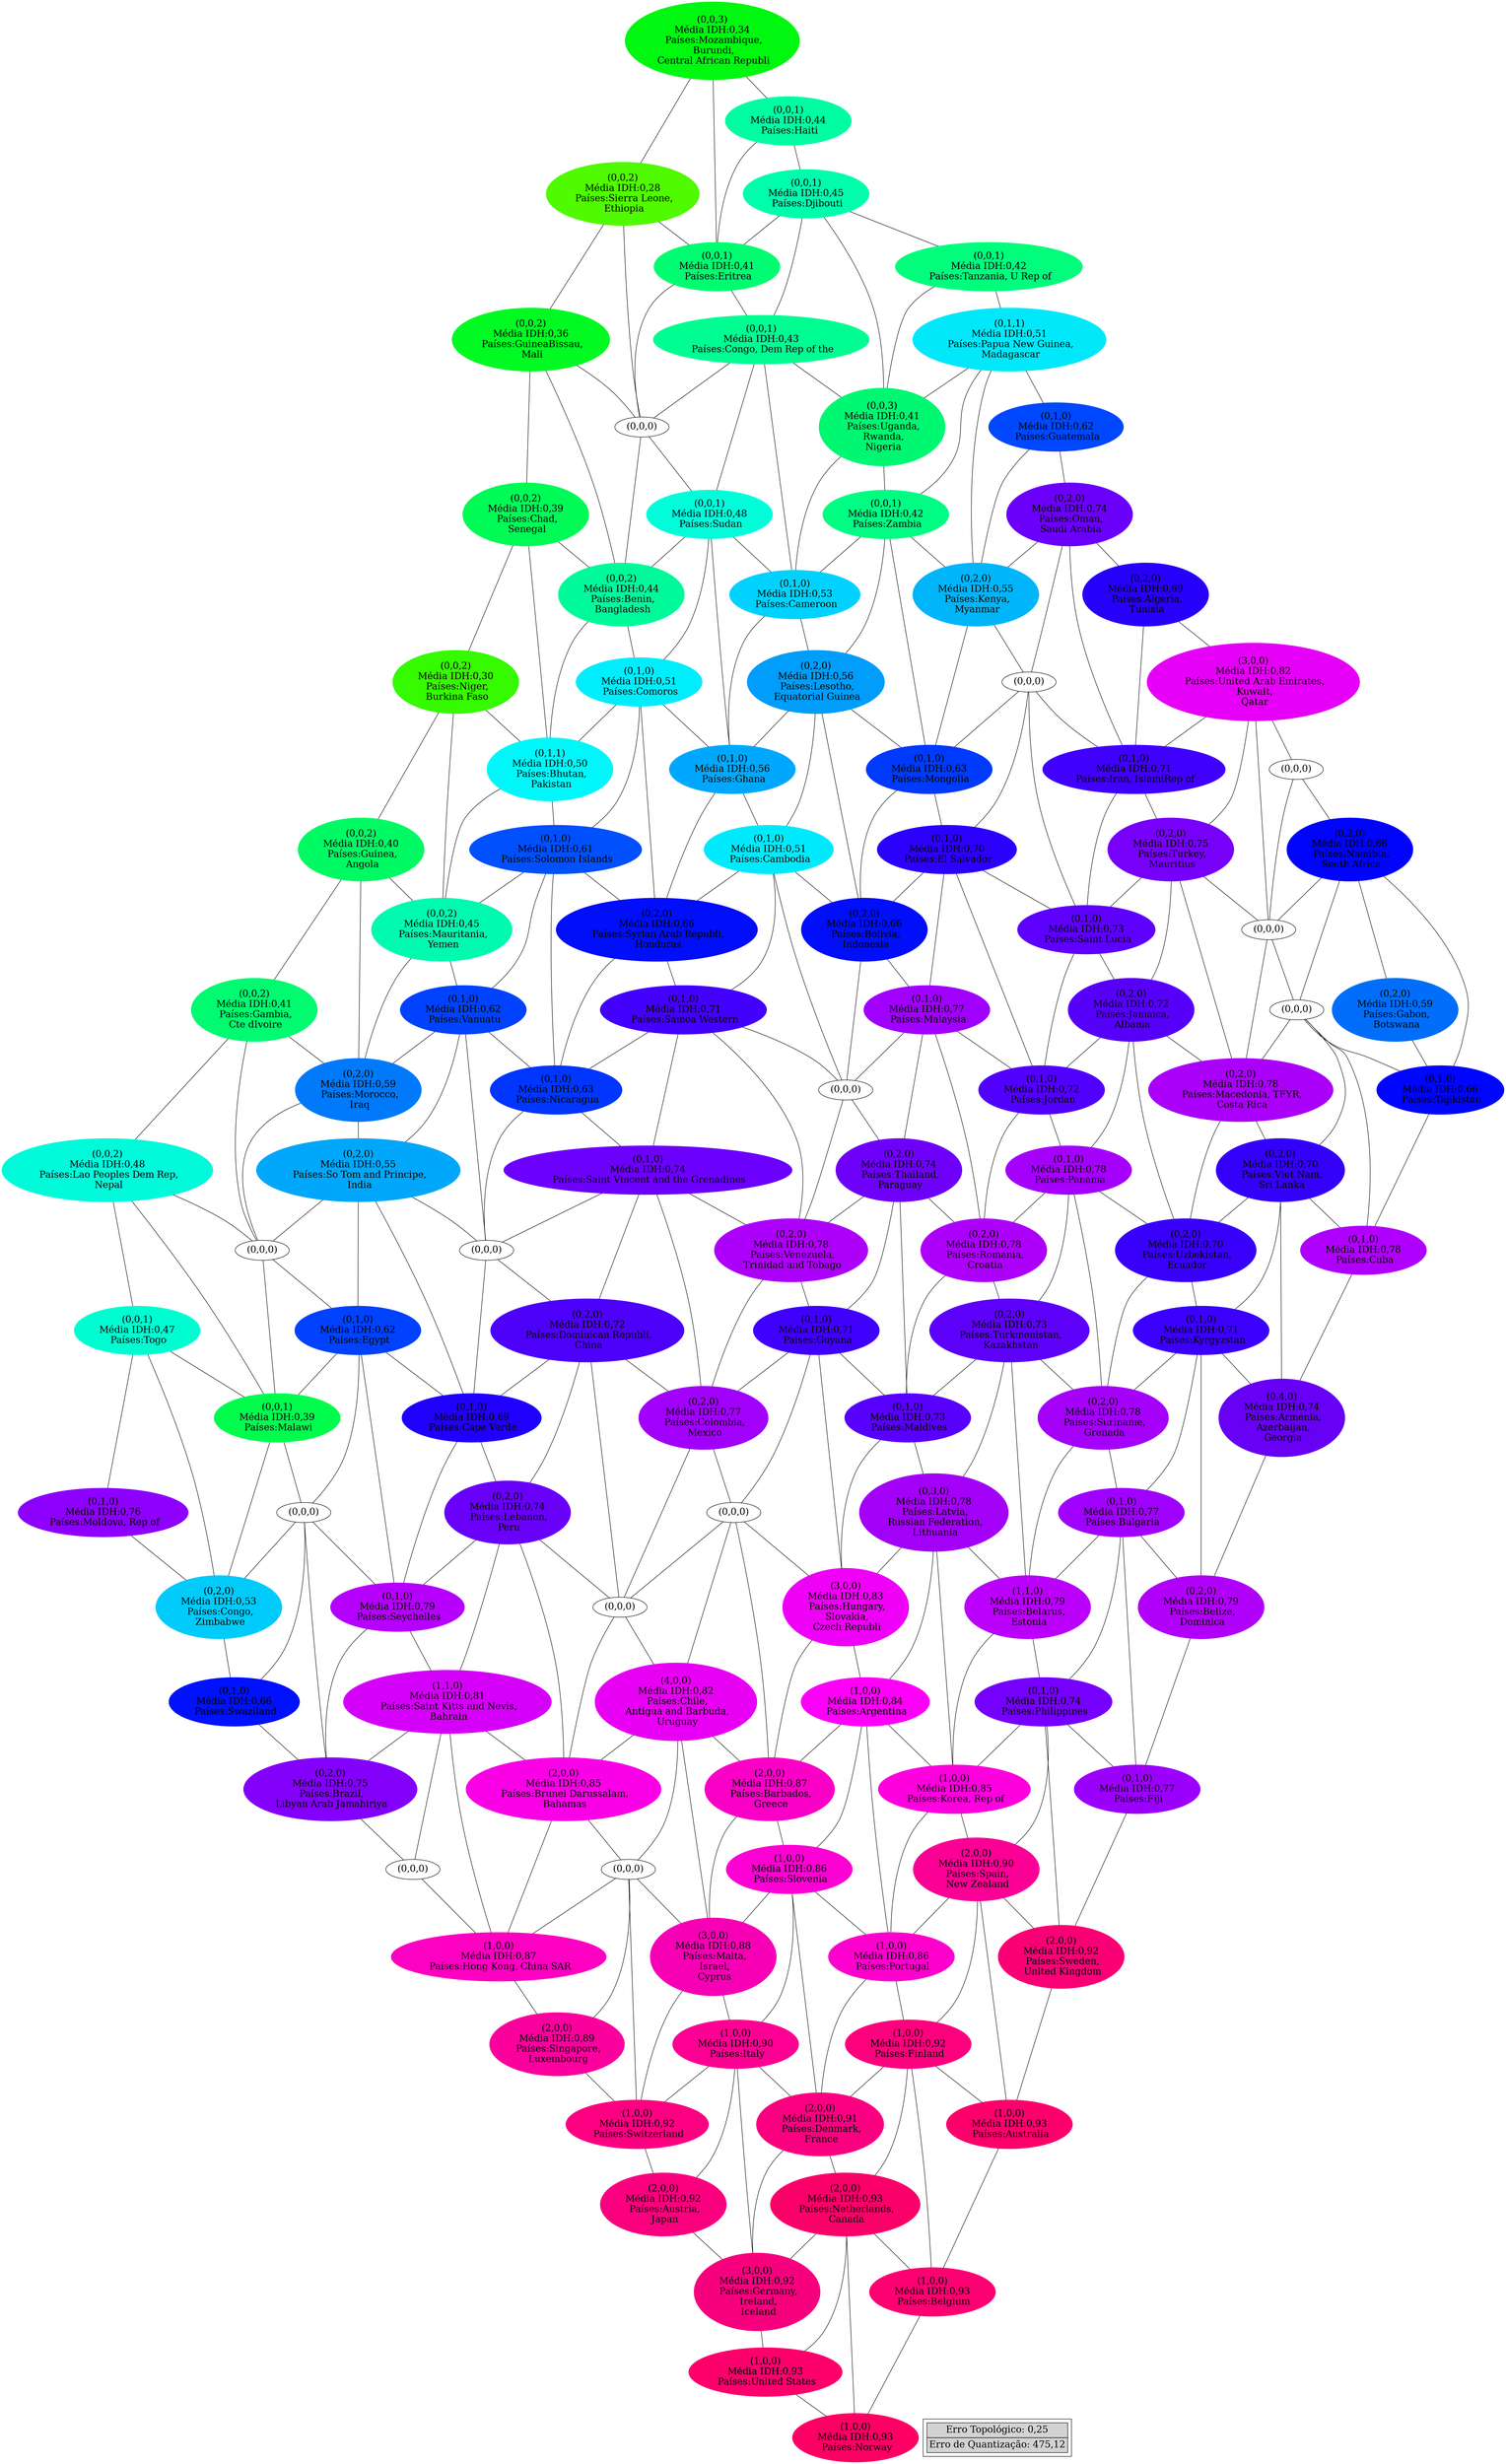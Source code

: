 // 0 0.35 6 3 0.7 0.1 15 0.0000001 1000 10 12 idh.cores idh.paises 1
//ErroQ:475,121230 MedidaF:0,476921 ErroT:0,247126
 /* -- Parâmetros --
Viz:6
r:10
s:12
quantIteracoes:1000
seed:1456424163132
Arquivo de cores:idh.cores
Rede preenchida aleatoriamente.*/
graph {
node [style=filled, fontcolor=black,fontsize=20];
rankdir="BT";

"0,0"[label="(1,0,0)\n Média IDH:0,93 \n Países:Norway",color="0.934 1 0.989 "];
"0,1"[label="(1,0,0)\n Média IDH:0,93 \n Países:United States",color="0.929 1 0.989 "];
"0,2"[label="(3,0,0)\n Média IDH:0,92 \n Países:Germany,\n Ireland,\n Iceland",color="0.915 1 0.966 "];
"0,3"[label="(2,0,0)\n Média IDH:0,92 \n Países:Austria,\n Japan",color="0.916 1 0.977 "];
"0,4"[label="(1,0,0)\n Média IDH:0,92 \n Países:Switzerland",color="0.915 1 0.989 "];
"0,5"[label="(2,0,0)\n Média IDH:0,89 \n Países:Singapore,\n Luxembourg",color="0.895 1 0.977 "];
"0,6"[label="(1,0,0)\n Média IDH:0,87 \n Países:Hong Kong, China SAR",color="0.872 1 0.989 "];
"0,7"[label="(0,0,0)",fillcolor="0 0 100 "];
"0,8"[label="(0,2,0)\n Média IDH:0,75 \n Países:Brazil,\n Libyan Arab Jamahiriya",color="0.754 1 0.977 "];
"0,9"[label="(0,1,0)\n Média IDH:0,66 \n Países:Swaziland",color="0.655 1 0.989 "];
"0,10"[label="(0,2,0)\n Média IDH:0,53 \n Países:Congo,\n Zimbabwe",color="0.531 1 0.977 "];
"0,11"[label="(0,1,0)\n Média IDH:0,76 \n Países:Moldova, Rep of",color="0.76 1 0.989 "];
"1,0"[label="(1,0,0)\n Média IDH:0,93 \n Países:Belgium",color="0.925 1 0.989 "];
"1,1"[label="(2,0,0)\n Média IDH:0,93 \n Países:Netherlands,\n Canada",color="0.93 1 0.977 "];
"1,2"[label="(2,0,0)\n Média IDH:0,91 \n Países:Denmark,\n France",color="0.914 1 0.977 "];
"1,3"[label="(1,0,0)\n Média IDH:0,90 \n Países:Italy",color="0.903 1 0.989 "];
"1,4"[label="(3,0,0)\n Média IDH:0,88 \n Países:Malta,\n Israel,\n Cyprus",color="0.878 1 0.966 "];
"1,5"[label="(0,0,0)",fillcolor="0 0 100 "];
"1,6"[label="(2,0,0)\n Média IDH:0,85 \n Países:Brunei Darussalam,\n Bahamas",color="0.846 1 0.977 "];
"1,7"[label="(1,1,0)\n Média IDH:0,81 \n Países:Saint Kitts and Nevis,\n Bahrain",color="0.809 1 0.977 "];
"1,8"[label="(0,1,0)\n Média IDH:0,79 \n Países:Seychelles",color="0.786 1 0.989 "];
"1,9"[label="(0,0,0)",fillcolor="0 0 100 "];
"1,10"[label="(0,0,1)\n Média IDH:0,39 \n Países:Malawi",color="0.385 1 0.989 "];
"1,11"[label="(0,0,1)\n Média IDH:0,47 \n Países:Togo",color="0.471 1 0.989 "];
"2,0"[label="(1,0,0)\n Média IDH:0,93 \n Países:Australia",color="0.929 1 0.989 "];
"2,1"[label="(1,0,0)\n Média IDH:0,92 \n Países:Finland",color="0.917 1 0.989 "];
"2,2"[label="(1,0,0)\n Média IDH:0,86 \n Países:Portugal",color="0.864 1 0.989 "];
"2,3"[label="(1,0,0)\n Média IDH:0,86 \n Países:Slovenia",color="0.861 1 0.989 "];
"2,4"[label="(2,0,0)\n Média IDH:0,87 \n Países:Barbados,\n Greece",color="0.867 1 0.977 "];
"2,5"[label="(4,0,0)\n Média IDH:0,82 \n Países:Chile,\n Antigua and Barbuda,\n Uruguay",color="0.825 1 0.955 "];
"2,6"[label="(0,0,0)",fillcolor="0 0 100 "];
"2,7"[label="(0,2,0)\n Média IDH:0,74 \n Países:Lebanon,\n Peru",color="0.736 1 0.977 "];
"2,8"[label="(0,1,0)\n Média IDH:0,69 \n Países:Cape Verde",color="0.688 1 0.989 "];
"2,9"[label="(0,1,0)\n Média IDH:0,62 \n Países:Egypt",color="0.623 1 0.989 "];
"2,10"[label="(0,0,0)",fillcolor="0 0 100 "];
"2,11"[label="(0,0,2)\n Média IDH:0,48 \n Países:Lao Peoples Dem Rep,\n Nepal",color="0.479 1 0.977 "];
"3,0"[label="(2,0,0)\n Média IDH:0,92 \n Países:Sweden,\n United Kingdom",color="0.922 1 0.977 "];
"3,1"[label="(2,0,0)\n Média IDH:0,90 \n Países:Spain,\n New Zealand",color="0.901 1 0.977 "];
"3,2"[label="(1,0,0)\n Média IDH:0,85 \n Países:Korea, Rep of",color="0.854 1 0.989 "];
"3,3"[label="(1,0,0)\n Média IDH:0,84 \n Países:Argentina",color="0.837 1 0.989 "];
"3,4"[label="(3,0,0)\n Média IDH:0,83 \n Países:Hungary,\n Slovakia,\n Czech Republi",color="0.828 1 0.966 "];
"3,5"[label="(0,0,0)",fillcolor="0 0 100 "];
"3,6"[label="(0,2,0)\n Média IDH:0,77 \n Países:Colombia,\n Mexico",color="0.774 1 0.977 "];
"3,7"[label="(0,2,0)\n Média IDH:0,72 \n Países:Dominican Republi,\n China",color="0.718 1 0.977 "];
"3,8"[label="(0,0,0)",fillcolor="0 0 100 "];
"3,9"[label="(0,2,0)\n Média IDH:0,55 \n Países:So Tom and Principe,\n India",color="0.555 1 0.977 "];
"3,10"[label="(0,2,0)\n Média IDH:0,59 \n Países:Morocco,\n Iraq",color="0.586 1 0.977 "];
"3,11"[label="(0,0,2)\n Média IDH:0,41 \n Países:Gambia,\n Cte dIvoire",color="0.408 1 0.977 "];
"4,0"[label="(0,1,0)\n Média IDH:0,77 \n Países:Fiji",color="0.769 1 0.989 "];
"4,1"[label="(0,1,0)\n Média IDH:0,74 \n Países:Philippines",color="0.744 1 0.989 "];
"4,2"[label="(1,1,0)\n Média IDH:0,79 \n Países:Belarus,\n Estonia",color="0.791 1 0.977 "];
"4,3"[label="(0,3,0)\n Média IDH:0,78 \n Países:Latvia,\n Russian Federation,\n Lithuania",color="0.777 1 0.966 "];
"4,4"[label="(0,1,0)\n Média IDH:0,73 \n Países:Maldives",color="0.725 1 0.989 "];
"4,5"[label="(0,1,0)\n Média IDH:0,71 \n Países:Guyana",color="0.709 1 0.989 "];
"4,6"[label="(0,2,0)\n Média IDH:0,78 \n Países:Venezuela,\n Trinidad and Tobago",color="0.782 1 0.977 "];
"4,7"[label="(0,1,0)\n Média IDH:0,74 \n Países:Saint Vincent and the Grenadines",color="0.738 1 0.989 "];
"4,8"[label="(0,1,0)\n Média IDH:0,63 \n Países:Nicaragua",color="0.631 1 0.989 "];
"4,9"[label="(0,1,0)\n Média IDH:0,62 \n Países:Vanuatu",color="0.623 1 0.989 "];
"4,10"[label="(0,0,2)\n Média IDH:0,45 \n Países:Mauritania,\n Yemen",color="0.45 1 0.977 "];
"4,11"[label="(0,0,2)\n Média IDH:0,40 \n Países:Guinea,\n Angola",color="0.4 1 0.977 "];
"5,0"[label="(0,2,0)\n Média IDH:0,79 \n Países:Belize,\n Dominica",color="0.785 1 0.977 "];
"5,1"[label="(0,1,0)\n Média IDH:0,77 \n Países:Bulgaria",color="0.772 1 0.989 "];
"5,2"[label="(0,2,0)\n Média IDH:0,78 \n Países:Suriname,\n Grenada",color="0.776 1 0.977 "];
"5,3"[label="(0,2,0)\n Média IDH:0,73 \n Países:Turkmenistan,\n Kazakhstan",color="0.729 1 0.977 "];
"5,4"[label="(0,2,0)\n Média IDH:0,78 \n Países:Romania,\n Croatia",color="0.782 1 0.977 "];
"5,5"[label="(0,2,0)\n Média IDH:0,74 \n Países:Thailand,\n Paraguay",color="0.74 1 0.977 "];
"5,6"[label="(0,0,0)",fillcolor="0 0 100 "];
"5,7"[label="(0,1,0)\n Média IDH:0,71 \n Países:Samoa Western",color="0.711 1 0.989 "];
"5,8"[label="(0,2,0)\n Média IDH:0,66 \n Países:Syrian Arab Republi,\n Honduras",color="0.657 1 0.977 "];
"5,9"[label="(0,1,0)\n Média IDH:0,61 \n Países:Solomon Islands",color="0.614 1 0.989 "];
"5,10"[label="(0,1,1)\n Média IDH:0,50 \n Países:Bhutan,\n Pakistan",color="0.502 1 0.977 "];
"5,11"[label="(0,0,2)\n Média IDH:0,30 \n Países:Niger,\n Burkina Faso",color="0.298 1 0.977 "];
"6,0"[label="(0,4,0)\n Média IDH:0,74 \n Países:Armenia,\n Azerbaijan,\n Georgia",color="0.737 1 0.955 "];
"6,1"[label="(0,1,0)\n Média IDH:0,71 \n Países:Kyrgyzstan",color="0.706 1 0.989 "];
"6,2"[label="(0,2,0)\n Média IDH:0,70 \n Países:Uzbekistan,\n Ecuador",color="0.704 1 0.977 "];
"6,3"[label="(0,1,0)\n Média IDH:0,78 \n Países:Panama",color="0.776 1 0.989 "];
"6,4"[label="(0,1,0)\n Média IDH:0,72 \n Países:Jordan",color="0.721 1 0.989 "];
"6,5"[label="(0,1,0)\n Média IDH:0,77 \n Países:Malaysia",color="0.772 1 0.989 "];
"6,6"[label="(0,2,0)\n Média IDH:0,66 \n Países:Bolivia,\n Indonesia",color="0.657 1 0.977 "];
"6,7"[label="(0,1,0)\n Média IDH:0,51 \n Países:Cambodia",color="0.512 1 0.989 "];
"6,8"[label="(0,1,0)\n Média IDH:0,56 \n Países:Ghana",color="0.556 1 0.989 "];
"6,9"[label="(0,1,0)\n Média IDH:0,51 \n Países:Comoros",color="0.51 1 0.989 "];
"6,10"[label="(0,0,2)\n Média IDH:0,44 \n Países:Benin,\n Bangladesh",color="0.436 1 0.977 "];
"6,11"[label="(0,0,2)\n Média IDH:0,39 \n Países:Chad,\n Senegal",color="0.391 1 0.977 "];
"7,0"[label="(0,1,0)\n Média IDH:0,78 \n Países:Cuba",color="0.783 1 0.989 "];
"7,1"[label="(0,2,0)\n Média IDH:0,70 \n Países:Viet Nam,\n Sri Lanka",color="0.702 1 0.977 "];
"7,2"[label="(0,2,0)\n Média IDH:0,78 \n Países:Macedonia, TFYR,\n Costa Rica",color="0.78 1 0.977 "];
"7,3"[label="(0,2,0)\n Média IDH:0,72 \n Países:Jamaica,\n Albania",color="0.724 1 0.977 "];
"7,4"[label="(0,1,0)\n Média IDH:0,73 \n Países:Saint Lucia",color="0.728 1 0.989 "];
"7,5"[label="(0,1,0)\n Média IDH:0,70 \n Países:El Salvador",color="0.696 1 0.989 "];
"7,6"[label="(0,1,0)\n Média IDH:0,63 \n Países:Mongolia",color="0.628 1 0.989 "];
"7,7"[label="(0,2,0)\n Média IDH:0,56 \n Países:Lesotho,\n Equatorial Guinea",color="0.562 1 0.977 "];
"7,8"[label="(0,1,0)\n Média IDH:0,53 \n Países:Cameroon",color="0.528 1 0.989 "];
"7,9"[label="(0,0,1)\n Média IDH:0,48 \n Países:Sudan",color="0.477 1 0.989 "];
"7,10"[label="(0,0,0)",fillcolor="0 0 100 "];
"7,11"[label="(0,0,2)\n Média IDH:0,36 \n Países:GuineaBissau,\n Mali",color="0.356 1 0.977 "];
"8,0"[label="(0,1,0)\n Média IDH:0,66 \n Países:Tajikistan",color="0.663 1 0.989 "];
"8,1"[label="(0,0,0)",fillcolor="0 0 100 "];
"8,2"[label="(0,0,0)",fillcolor="0 0 100 "];
"8,3"[label="(0,2,0)\n Média IDH:0,75 \n Países:Turkey,\n Mauritius",color="0.746 1 0.977 "];
"8,4"[label="(0,1,0)\n Média IDH:0,71 \n Países:Iran, IslamiRep of",color="0.709 1 0.989 "];
"8,5"[label="(0,0,0)",fillcolor="0 0 100 "];
"8,6"[label="(0,2,0)\n Média IDH:0,55 \n Países:Kenya,\n Myanmar",color="0.546 1 0.977 "];
"8,7"[label="(0,0,1)\n Média IDH:0,42 \n Países:Zambia",color="0.42 1 0.989 "];
"8,8"[label="(0,0,3)\n Média IDH:0,41 \n Países:Uganda,\n Rwanda,\n Nigeria",color="0.41 1 0.966 "];
"8,9"[label="(0,0,1)\n Média IDH:0,43 \n Países:Congo, Dem Rep of the",color="0.43 1 0.989 "];
"8,10"[label="(0,0,1)\n Média IDH:0,41 \n Países:Eritrea",color="0.408 1 0.989 "];
"8,11"[label="(0,0,2)\n Média IDH:0,28 \n Países:Sierra Leone,\n Ethiopia",color="0.28 1 0.977 "];
"9,0"[label="(0,2,0)\n Média IDH:0,59 \n Países:Gabon,\n Botswana",color="0.593 1 0.977 "];
"9,1"[label="(0,2,0)\n Média IDH:0,66 \n Países:Namibia,\n South Africa",color="0.664 1 0.977 "];
"9,2"[label="(0,0,0)",fillcolor="0 0 100 "];
"9,3"[label="(3,0,0)\n Média IDH:0,82 \n Países:United Arab Emirates,\n Kuwait,\n Qatar",color="0.822 1 0.966 "];
"9,4"[label="(0,2,0)\n Média IDH:0,69 \n Países:Algeria,\n Tunisia",color="0.693 1 0.977 "];
"9,5"[label="(0,2,0)\n Média IDH:0,74 \n Países:Oman,\n Saudi Arabia",color="0.738 1 0.977 "];
"9,6"[label="(0,1,0)\n Média IDH:0,62 \n Países:Guatemala",color="0.619 1 0.989 "];
"9,7"[label="(0,1,1)\n Média IDH:0,51 \n Países:Papua New Guinea,\n Madagascar",color="0.512 1 0.977 "];
"9,8"[label="(0,0,1)\n Média IDH:0,42 \n Países:Tanzania, U Rep of",color="0.415 1 0.989 "];
"9,9"[label="(0,0,1)\n Média IDH:0,45 \n Países:Djibouti",color="0.447 1 0.989 "];
"9,10"[label="(0,0,1)\n Média IDH:0,44 \n Países:Haiti",color="0.44 1 0.989 "];
"9,11"[label="(0,0,3)\n Média IDH:0,34 \n Países:Mozambique,\n Burundi,\n Central African Republi",color="0.344 1 0.966 "];

"0,0"  -- {"1,0" ; "0,1" ; "1,1" };
"0,1"  -- {"1,1" ; "0,2" ; };
"0,2"  -- {"1,2" ; "0,3" ; "1,1" ; "1,3" ; };
"0,3"  -- {"1,3" ; "0,4" ; };
"0,4"  -- {"1,4" ; "0,5" ; "1,3" ; "1,5" ; };
"0,5"  -- {"1,5" ; "0,6" ; };
"0,6"  -- {"1,6" ; "0,7" ; "1,5" ; "1,7" ; };
"0,7"  -- {"1,7" ; "0,8" ; };
"0,8"  -- {"1,8" ; "0,9" ; "1,7" ; "1,9" ; };
"0,9"  -- {"1,9" ; "0,10" ; };
"0,10"  -- {"1,10" ; "0,11" ; "1,9" ; "1,11" ; };
"0,11"  -- {"1,11" ; };
"1,0"  -- {"2,0" ; "1,1" ; "2,1" ; };
"1,1"  -- {"2,1" ; "1,2" ; };
"1,2"  -- {"2,2" ; "1,3" ; "2,1" ; "2,3" ; };
"1,3"  -- {"2,3" ; "1,4" ; };
"1,4"  -- {"2,4" ; "1,5" ; "2,3" ; "2,5" ; };
"1,5"  -- {"2,5" ; "1,6" ; };
"1,6"  -- {"2,6" ; "1,7" ; "2,5" ; "2,7" ; };
"1,7"  -- {"2,7" ; "1,8" ; };
"1,8"  -- {"2,8" ; "1,9" ; "2,7" ; "2,9" ; };
"1,9"  -- {"2,9" ; "1,10" ; };
"1,10"  -- {"2,10" ; "1,11" ; "2,9" ; "2,11" ; };
"1,11"  -- {"2,11" ; };
"2,0"  -- {"3,0" ; "2,1" ; "3,1" ; };
"2,1"  -- {"3,1" ; "2,2" ; };
"2,2"  -- {"3,2" ; "2,3" ; "3,1" ; "3,3" ; };
"2,3"  -- {"3,3" ; "2,4" ; };
"2,4"  -- {"3,4" ; "2,5" ; "3,3" ; "3,5" ; };
"2,5"  -- {"3,5" ; "2,6" ; };
"2,6"  -- {"3,6" ; "2,7" ; "3,5" ; "3,7" ; };
"2,7"  -- {"3,7" ; "2,8" ; };
"2,8"  -- {"3,8" ; "2,9" ; "3,7" ; "3,9" ; };
"2,9"  -- {"3,9" ; "2,10" ; };
"2,10"  -- {"3,10" ; "2,11" ; "3,9" ; "3,11" ; };
"2,11"  -- {"3,11" ; };
"3,0"  -- {"4,0" ; "3,1" ; "4,1" ; };
"3,1"  -- {"4,1" ; "3,2" ; };
"3,2"  -- {"4,2" ; "3,3" ; "4,1" ; "4,3" ; };
"3,3"  -- {"4,3" ; "3,4" ; };
"3,4"  -- {"4,4" ; "3,5" ; "4,3" ; "4,5" ; };
"3,5"  -- {"4,5" ; "3,6" ; };
"3,6"  -- {"4,6" ; "3,7" ; "4,5" ; "4,7" ; };
"3,7"  -- {"4,7" ; "3,8" ; };
"3,8"  -- {"4,8" ; "3,9" ; "4,7" ; "4,9" ; };
"3,9"  -- {"4,9" ; "3,10" ; };
"3,10"  -- {"4,10" ; "3,11" ; "4,9" ; "4,11" ; };
"3,11"  -- {"4,11" ; };
"4,0"  -- {"5,0" ; "4,1" ; "5,1" ; };
"4,1"  -- {"5,1" ; "4,2" ; };
"4,2"  -- {"5,2" ; "4,3" ; "5,1" ; "5,3" ; };
"4,3"  -- {"5,3" ; "4,4" ; };
"4,4"  -- {"5,4" ; "4,5" ; "5,3" ; "5,5" ; };
"4,5"  -- {"5,5" ; "4,6" ; };
"4,6"  -- {"5,6" ; "4,7" ; "5,5" ; "5,7" ; };
"4,7"  -- {"5,7" ; "4,8" ; };
"4,8"  -- {"5,8" ; "4,9" ; "5,7" ; "5,9" ; };
"4,9"  -- {"5,9" ; "4,10" ; };
"4,10"  -- {"5,10" ; "4,11" ; "5,9" ; "5,11" ; };
"4,11"  -- {"5,11" ; };
"5,0"  -- {"6,0" ; "5,1" ; "6,1" ; };
"5,1"  -- {"6,1" ; "5,2" ; };
"5,2"  -- {"6,2" ; "5,3" ; "6,1" ; "6,3" ; };
"5,3"  -- {"6,3" ; "5,4" ; };
"5,4"  -- {"6,4" ; "5,5" ; "6,3" ; "6,5" ; };
"5,5"  -- {"6,5" ; "5,6" ; };
"5,6"  -- {"6,6" ; "5,7" ; "6,5" ; "6,7" ; };
"5,7"  -- {"6,7" ; "5,8" ; };
"5,8"  -- {"6,8" ; "5,9" ; "6,7" ; "6,9" ; };
"5,9"  -- {"6,9" ; "5,10" ; };
"5,10"  -- {"6,10" ; "5,11" ; "6,9" ; "6,11" ; };
"5,11"  -- {"6,11" ; };
"6,0"  -- {"7,0" ; "6,1" ; "7,1" ; };
"6,1"  -- {"7,1" ; "6,2" ; };
"6,2"  -- {"7,2" ; "6,3" ; "7,1" ; "7,3" ; };
"6,3"  -- {"7,3" ; "6,4" ; };
"6,4"  -- {"7,4" ; "6,5" ; "7,3" ; "7,5" ; };
"6,5"  -- {"7,5" ; "6,6" ; };
"6,6"  -- {"7,6" ; "6,7" ; "7,5" ; "7,7" ; };
"6,7"  -- {"7,7" ; "6,8" ; };
"6,8"  -- {"7,8" ; "6,9" ; "7,7" ; "7,9" ; };
"6,9"  -- {"7,9" ; "6,10" ; };
"6,10"  -- {"7,10" ; "6,11" ; "7,9" ; "7,11" ; };
"6,11"  -- {"7,11" ; };
"7,0"  -- {"8,0" ; "7,1" ; "8,1" ; };
"7,1"  -- {"8,1" ; "7,2" ; };
"7,2"  -- {"8,2" ; "7,3" ; "8,1" ; "8,3" ; };
"7,3"  -- {"8,3" ; "7,4" ; };
"7,4"  -- {"8,4" ; "7,5" ; "8,3" ; "8,5" ; };
"7,5"  -- {"8,5" ; "7,6" ; };
"7,6"  -- {"8,6" ; "7,7" ; "8,5" ; "8,7" ; };
"7,7"  -- {"8,7" ; "7,8" ; };
"7,8"  -- {"8,8" ; "7,9" ; "8,7" ; "8,9" ; };
"7,9"  -- {"8,9" ; "7,10" ; };
"7,10"  -- {"8,10" ; "7,11" ; "8,9" ; "8,11" ; };
"7,11"  -- {"8,11" ; };
"8,0"  -- {"9,0" ; "8,1" ; "9,1" ; };
"8,1"  -- {"9,1" ; "8,2" ; };
"8,2"  -- {"9,2" ; "8,3" ; "9,1" ; "9,3" ; };
"8,3"  -- {"9,3" ; "8,4" ; };
"8,4"  -- {"9,4" ; "8,5" ; "9,3" ; "9,5" ; };
"8,5"  -- {"9,5" ; "8,6" ; };
"8,6"  -- {"9,6" ; "8,7" ; "9,5" ; "9,7" ; };
"8,7"  -- {"9,7" ; "8,8" ; };
"8,8"  -- {"9,8" ; "8,9" ; "9,7" ; "9,9" ; };
"8,9"  -- {"9,9" ; "8,10" ; };
"8,10"  -- {"9,10" ; "8,11" ; "9,9" ; "9,11" ; };
"8,11"  -- {"9,11" ; };
"9,0"  -- {"9,1" ; };
"9,1"  -- {"9,2" ; };
"9,2"  -- {"9,3" ; };
"9,3"  -- {"9,4" ; };
"9,4"  -- {"9,5" ; };
"9,5"  -- {"9,6" ; };
"9,6"  -- {"9,7" ; };
"9,7"  -- {"9,8" ; };
"9,8"  -- {"9,9" ; };
"9,9"  -- {"9,10" ; };
"9,10"  -- {"9,11" ; };


subgraph cluster_1 {
label="";
rank = sink;
node [shape=record,fontcolor=black];

Legend [shape=none, margin=0, label=<
<TABLE ALIGN="LEFT" BORDER="0" CELLBORDER="1" CELLSPACING="0" CELLPADDING="4">
<TR>
<TD>Erro Topológico: 0,25</TD>
</TR>
<TR>
<TD>Erro de Quantização: 475,12</TD>
</TR>
</TABLE>
>];
}
}
